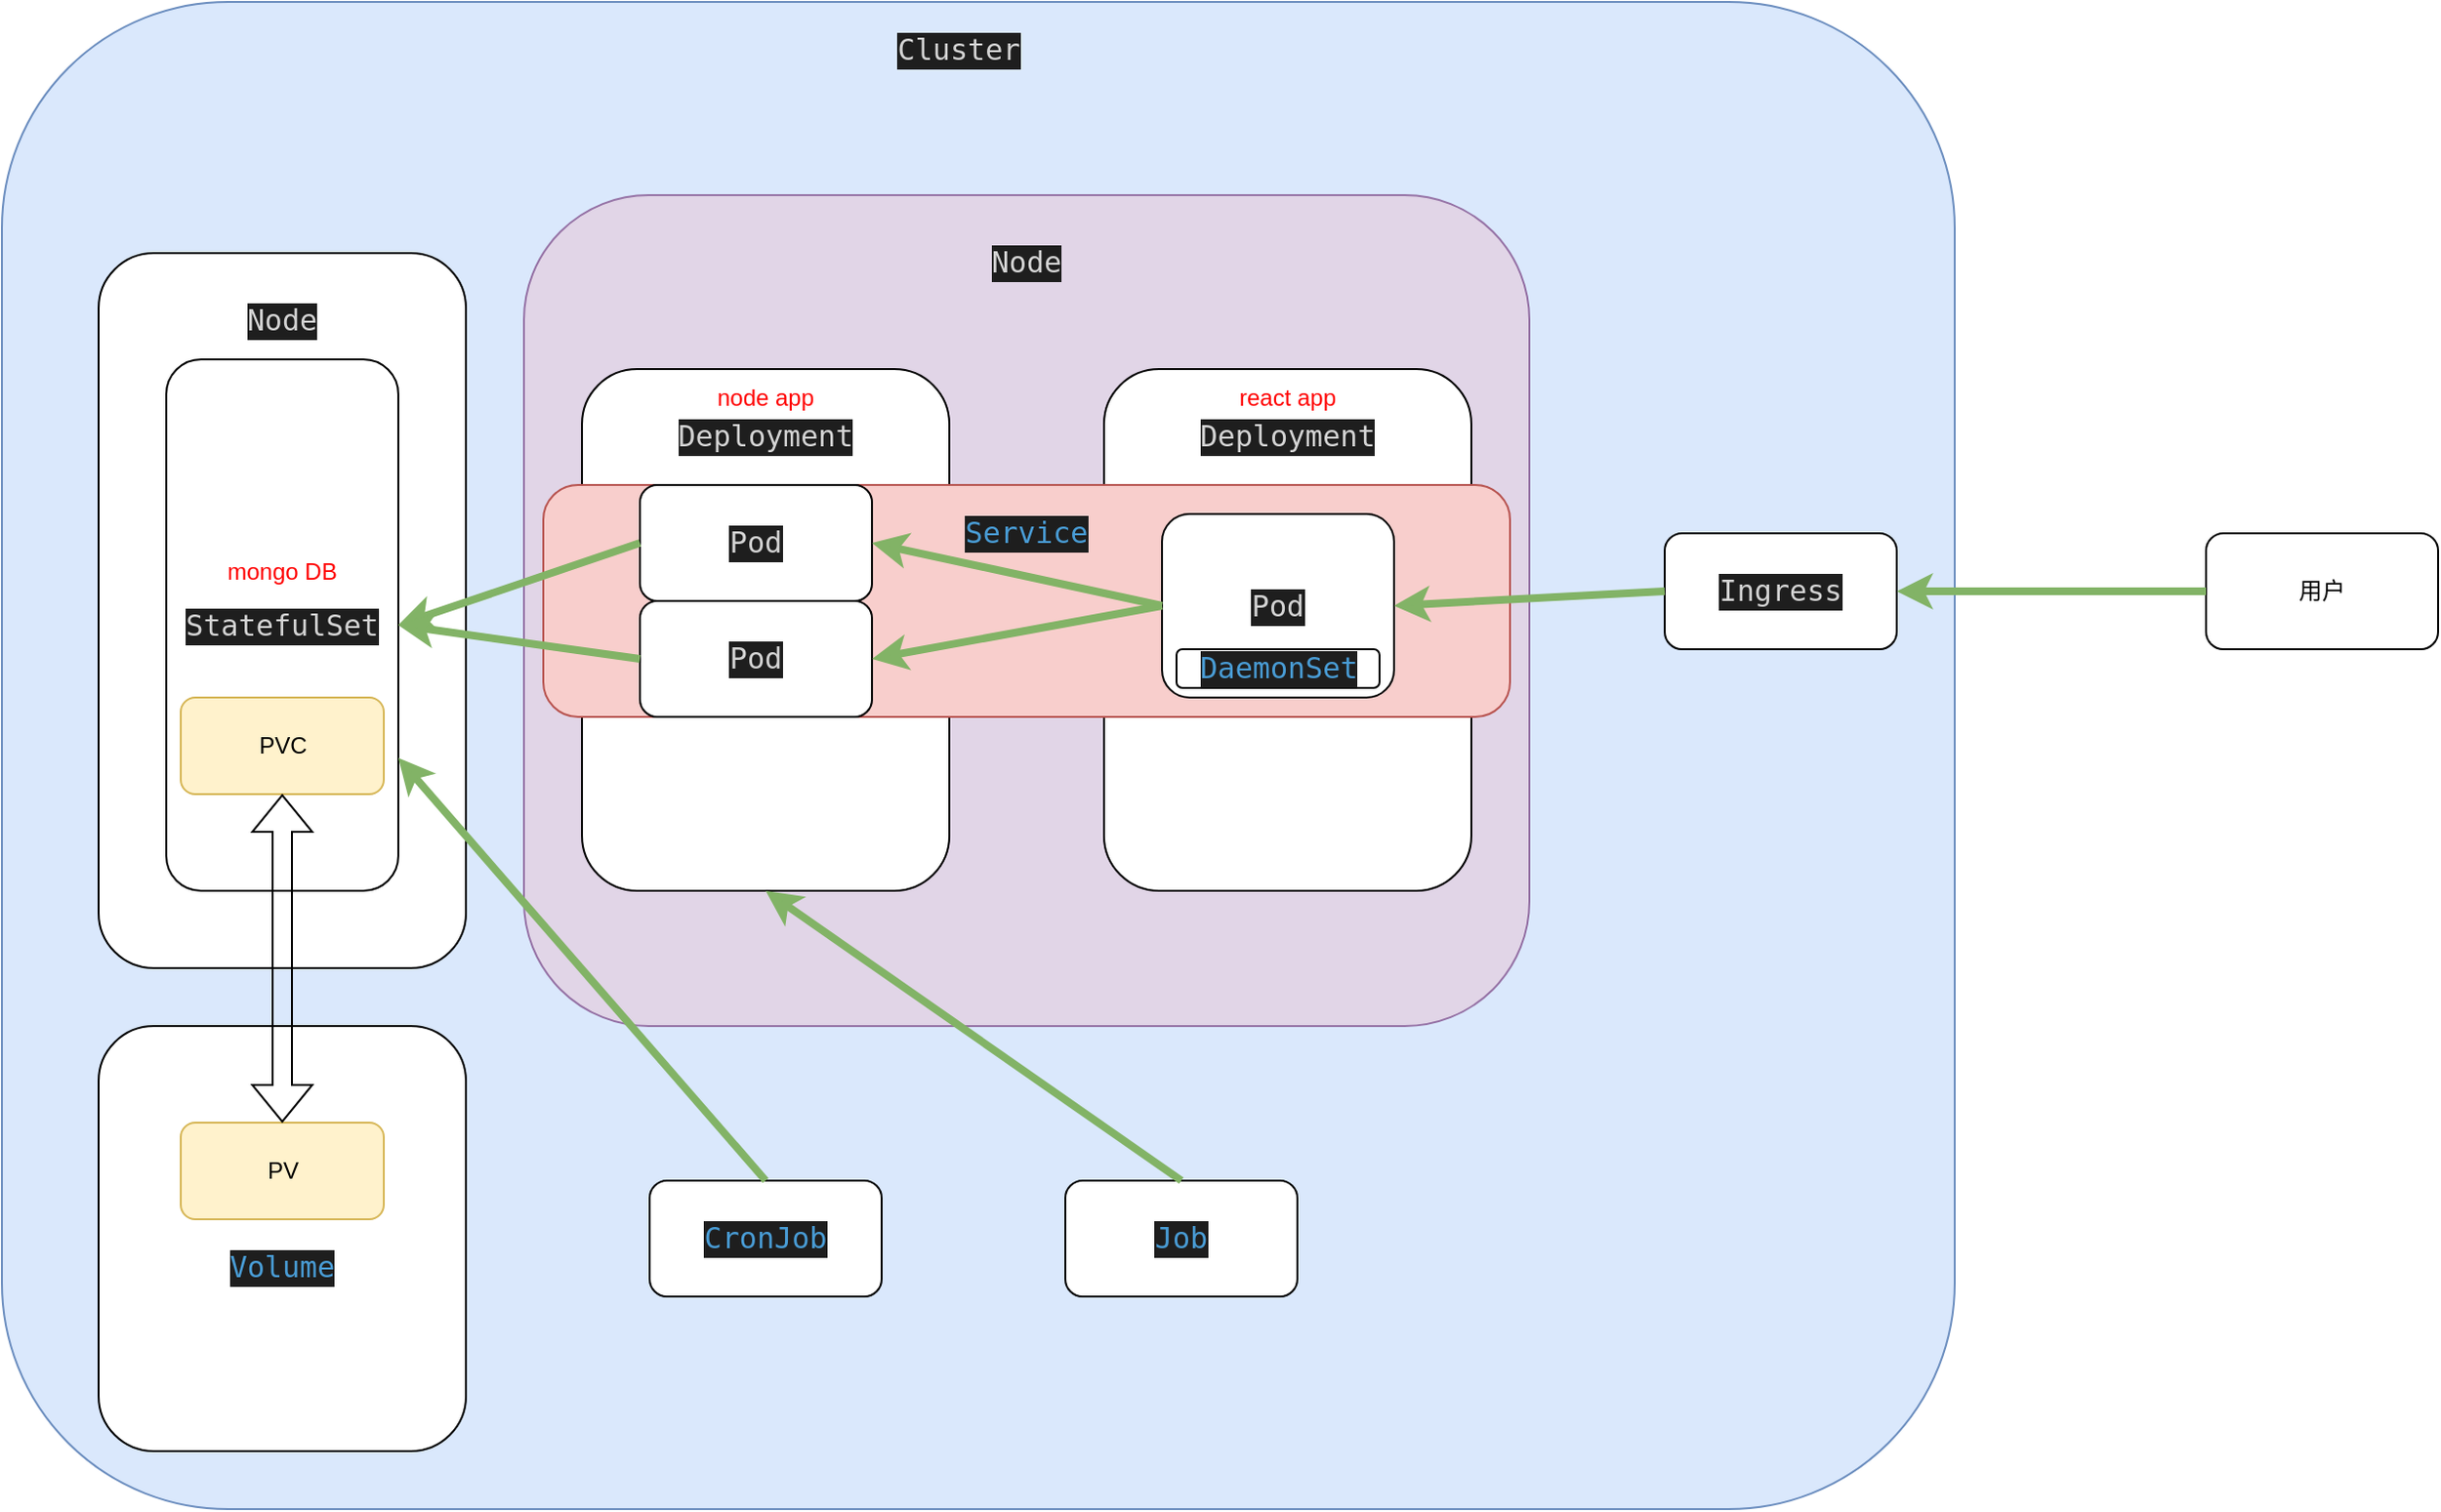 <mxfile version="24.5.1" type="device">
  <diagram id="6JMHkr2E9QF6M18AZY7D" name="Page-1">
    <mxGraphModel dx="1354" dy="769" grid="1" gridSize="10" guides="1" tooltips="1" connect="1" arrows="1" fold="1" page="1" pageScale="1" pageWidth="850" pageHeight="1100" math="0" shadow="0">
      <root>
        <mxCell id="0" />
        <mxCell id="1" parent="0" />
        <mxCell id="2" value="" style="rounded=1;whiteSpace=wrap;html=1;fillColor=#dae8fc;strokeColor=#6c8ebf;" parent="1" vertex="1">
          <mxGeometry x="10" y="70" width="1010" height="780" as="geometry" />
        </mxCell>
        <mxCell id="3" value="&lt;div style=&quot;background-color:#1e1e1e;color:#d4d4d4&quot;&gt;&lt;pre style=&quot;font-family:&#39;JetBrains Mono&#39;,monospace;font-size:11.3pt;&quot;&gt;Cluster&lt;/pre&gt;&lt;/div&gt;" style="text;html=1;strokeColor=none;fillColor=none;align=center;verticalAlign=middle;whiteSpace=wrap;rounded=0;" parent="1" vertex="1">
          <mxGeometry x="475" y="80" width="60" height="30" as="geometry" />
        </mxCell>
        <mxCell id="4" value="" style="rounded=1;whiteSpace=wrap;html=1;" parent="1" vertex="1">
          <mxGeometry x="1150" y="345" width="120" height="60" as="geometry" />
        </mxCell>
        <mxCell id="DgPdLoF4uGug2r_2SnVV-37" value="" style="rounded=1;whiteSpace=wrap;html=1;fillColor=#e1d5e7;strokeColor=#9673a6;" parent="1" vertex="1">
          <mxGeometry x="280" y="170" width="520" height="430" as="geometry" />
        </mxCell>
        <mxCell id="5" value="用户" style="text;html=1;strokeColor=none;fillColor=none;align=center;verticalAlign=middle;whiteSpace=wrap;rounded=0;" parent="1" vertex="1">
          <mxGeometry x="1180" y="360" width="60" height="30" as="geometry" />
        </mxCell>
        <mxCell id="7" value="" style="rounded=1;whiteSpace=wrap;html=1;" parent="1" vertex="1">
          <mxGeometry x="870" y="345" width="120" height="60" as="geometry" />
        </mxCell>
        <mxCell id="8" value="&lt;div style=&quot;background-color:#1e1e1e;color:#d4d4d4&quot;&gt;&lt;pre style=&quot;font-family:&#39;JetBrains Mono&#39;,monospace;font-size:11.3pt;&quot;&gt;Ingress&lt;/pre&gt;&lt;/div&gt;" style="text;html=1;strokeColor=none;fillColor=none;align=center;verticalAlign=middle;whiteSpace=wrap;rounded=0;" parent="1" vertex="1">
          <mxGeometry x="900" y="360" width="60" height="30" as="geometry" />
        </mxCell>
        <mxCell id="9" value="" style="rounded=1;whiteSpace=wrap;html=1;" parent="1" vertex="1">
          <mxGeometry x="60" y="200" width="190" height="370" as="geometry" />
        </mxCell>
        <mxCell id="10" value="" style="rounded=1;whiteSpace=wrap;html=1;" parent="1" vertex="1">
          <mxGeometry x="310" y="260" width="190" height="270" as="geometry" />
        </mxCell>
        <mxCell id="11" value="" style="rounded=1;whiteSpace=wrap;html=1;" parent="1" vertex="1">
          <mxGeometry x="580" y="260" width="190" height="270" as="geometry" />
        </mxCell>
        <mxCell id="12" value="&lt;div style=&quot;background-color:#1e1e1e;color:#d4d4d4&quot;&gt;&lt;pre style=&quot;font-family:&#39;JetBrains Mono&#39;,monospace;font-size:11.3pt;&quot;&gt;Node&lt;/pre&gt;&lt;/div&gt;" style="text;html=1;strokeColor=none;fillColor=none;align=center;verticalAlign=middle;whiteSpace=wrap;rounded=0;" parent="1" vertex="1">
          <mxGeometry x="125" y="220" width="60" height="30" as="geometry" />
        </mxCell>
        <mxCell id="13" value="&lt;div style=&quot;background-color:#1e1e1e;color:#d4d4d4&quot;&gt;&lt;pre style=&quot;font-family:&#39;JetBrains Mono&#39;,monospace;font-size:11.3pt;&quot;&gt;&lt;pre style=&quot;font-size: 11.3pt; font-family: &amp;quot;JetBrains Mono&amp;quot;, monospace;&quot;&gt;Deployment&lt;/pre&gt;&lt;/pre&gt;&lt;/div&gt;" style="text;html=1;strokeColor=none;fillColor=none;align=center;verticalAlign=middle;whiteSpace=wrap;rounded=0;" parent="1" vertex="1">
          <mxGeometry x="375" y="280" width="60" height="30" as="geometry" />
        </mxCell>
        <mxCell id="14" value="&lt;div style=&quot;background-color:#1e1e1e;color:#d4d4d4&quot;&gt;&lt;pre style=&quot;font-family:&#39;JetBrains Mono&#39;,monospace;font-size:11.3pt;&quot;&gt;&lt;pre style=&quot;font-family: &amp;quot;JetBrains Mono&amp;quot;, monospace; font-size: 11.3pt;&quot;&gt;Deployment&lt;/pre&gt;&lt;/pre&gt;&lt;/div&gt;" style="text;html=1;strokeColor=none;fillColor=none;align=center;verticalAlign=middle;whiteSpace=wrap;rounded=0;" parent="1" vertex="1">
          <mxGeometry x="645" y="280" width="60" height="30" as="geometry" />
        </mxCell>
        <mxCell id="19" value="" style="rounded=1;whiteSpace=wrap;html=1;fillColor=#f8cecc;strokeColor=#b85450;" parent="1" vertex="1">
          <mxGeometry x="290" y="320" width="500" height="120" as="geometry" />
        </mxCell>
        <mxCell id="15" value="&lt;div style=&quot;background-color:#1e1e1e;color:#d4d4d4&quot;&gt;&lt;pre style=&quot;font-family:&#39;JetBrains Mono&#39;,monospace;font-size:11.3pt;&quot;&gt;Pod&lt;/pre&gt;&lt;/div&gt;" style="rounded=1;whiteSpace=wrap;html=1;" parent="1" vertex="1">
          <mxGeometry x="610" y="335" width="120" height="95" as="geometry" />
        </mxCell>
        <mxCell id="16" value="&lt;div style=&quot;background-color:#1e1e1e;color:#d4d4d4&quot;&gt;&lt;pre style=&quot;font-family:&#39;JetBrains Mono&#39;,monospace;font-size:11.3pt;&quot;&gt;&lt;div&gt;&lt;pre style=&quot;font-family:&#39;JetBrains Mono&#39;,monospace;font-size:11.3pt;&quot;&gt;StatefulSet&lt;/pre&gt;&lt;/div&gt;&lt;/pre&gt;&lt;/div&gt;" style="rounded=1;whiteSpace=wrap;html=1;" parent="1" vertex="1">
          <mxGeometry x="95" y="255" width="120" height="275" as="geometry" />
        </mxCell>
        <mxCell id="DgPdLoF4uGug2r_2SnVV-19" value="&lt;font color=&quot;#ff0000&quot;&gt;react app&lt;/font&gt;" style="text;html=1;align=center;verticalAlign=middle;whiteSpace=wrap;rounded=0;" parent="1" vertex="1">
          <mxGeometry x="645" y="260" width="60" height="30" as="geometry" />
        </mxCell>
        <mxCell id="DgPdLoF4uGug2r_2SnVV-20" value="&lt;font color=&quot;#ff0000&quot;&gt;mongo DB&lt;/font&gt;" style="text;html=1;align=center;verticalAlign=middle;whiteSpace=wrap;rounded=0;" parent="1" vertex="1">
          <mxGeometry x="125" y="350" width="60" height="30" as="geometry" />
        </mxCell>
        <mxCell id="DgPdLoF4uGug2r_2SnVV-21" value="&lt;div style=&quot;background-color:#1e1e1e;color:#d4d4d4&quot;&gt;&lt;pre style=&quot;font-family:&#39;JetBrains Mono&#39;,monospace;font-size:11.3pt;&quot;&gt;Pod&lt;/pre&gt;&lt;/div&gt;" style="rounded=1;whiteSpace=wrap;html=1;" parent="1" vertex="1">
          <mxGeometry x="340" y="320" width="120" height="60" as="geometry" />
        </mxCell>
        <mxCell id="DgPdLoF4uGug2r_2SnVV-23" value="&lt;font color=&quot;#ff0000&quot;&gt;node app&lt;/font&gt;" style="text;html=1;align=center;verticalAlign=middle;whiteSpace=wrap;rounded=0;" parent="1" vertex="1">
          <mxGeometry x="375" y="260" width="60" height="30" as="geometry" />
        </mxCell>
        <mxCell id="DgPdLoF4uGug2r_2SnVV-24" value="PVC" style="rounded=1;whiteSpace=wrap;html=1;fillColor=#fff2cc;strokeColor=#d6b656;" parent="1" vertex="1">
          <mxGeometry x="102.5" y="430" width="105" height="50" as="geometry" />
        </mxCell>
        <mxCell id="DgPdLoF4uGug2r_2SnVV-27" value="" style="rounded=1;whiteSpace=wrap;html=1;" parent="1" vertex="1">
          <mxGeometry x="60" y="600" width="190" height="220" as="geometry" />
        </mxCell>
        <mxCell id="DgPdLoF4uGug2r_2SnVV-25" value="PV" style="rounded=1;whiteSpace=wrap;html=1;fillColor=#fff2cc;strokeColor=#d6b656;" parent="1" vertex="1">
          <mxGeometry x="102.5" y="650" width="105" height="50" as="geometry" />
        </mxCell>
        <mxCell id="DgPdLoF4uGug2r_2SnVV-26" value="" style="shape=flexArrow;endArrow=classic;startArrow=classic;html=1;rounded=0;exitX=0.5;exitY=0;exitDx=0;exitDy=0;entryX=0.5;entryY=1;entryDx=0;entryDy=0;" parent="1" source="DgPdLoF4uGug2r_2SnVV-25" target="DgPdLoF4uGug2r_2SnVV-24" edge="1">
          <mxGeometry width="100" height="100" relative="1" as="geometry">
            <mxPoint x="60" y="580" as="sourcePoint" />
            <mxPoint x="160" y="480" as="targetPoint" />
          </mxGeometry>
        </mxCell>
        <mxCell id="DgPdLoF4uGug2r_2SnVV-28" value="&lt;div style=&quot;background-color:#1e1e1e;color:#d4d4d4&quot;&gt;&lt;pre style=&quot;font-family:&#39;JetBrains Mono&#39;,monospace;font-size:11.3pt;&quot;&gt;&lt;span style=&quot;color:#499cd5;&quot;&gt;Volume&lt;/span&gt;&lt;/pre&gt;&lt;/div&gt;" style="text;html=1;align=center;verticalAlign=middle;whiteSpace=wrap;rounded=0;" parent="1" vertex="1">
          <mxGeometry x="125" y="710" width="60" height="30" as="geometry" />
        </mxCell>
        <mxCell id="DgPdLoF4uGug2r_2SnVV-29" value="&lt;div style=&quot;background-color:#1e1e1e;color:#d4d4d4&quot;&gt;&lt;pre style=&quot;font-family:&#39;JetBrains Mono&#39;,monospace;font-size:11.3pt;&quot;&gt;&lt;span style=&quot;color:#499cd5;&quot;&gt;Service&lt;/span&gt;&lt;/pre&gt;&lt;/div&gt;" style="text;html=1;align=center;verticalAlign=middle;whiteSpace=wrap;rounded=0;" parent="1" vertex="1">
          <mxGeometry x="510" y="330" width="60" height="30" as="geometry" />
        </mxCell>
        <mxCell id="DgPdLoF4uGug2r_2SnVV-31" value="&lt;div style=&quot;background-color:#1e1e1e;color:#d4d4d4&quot;&gt;&lt;pre style=&quot;font-family:&#39;JetBrains Mono&#39;,monospace;font-size:11.3pt;&quot;&gt;&lt;span style=&quot;color:#499cd5;&quot;&gt;DaemonSet&lt;/span&gt;&lt;/pre&gt;&lt;/div&gt;" style="rounded=1;whiteSpace=wrap;html=1;" parent="1" vertex="1">
          <mxGeometry x="617.5" y="405" width="105" height="20" as="geometry" />
        </mxCell>
        <mxCell id="DgPdLoF4uGug2r_2SnVV-32" value="" style="endArrow=classic;html=1;rounded=0;exitX=0;exitY=0.5;exitDx=0;exitDy=0;entryX=1;entryY=0.5;entryDx=0;entryDy=0;strokeWidth=4;fillColor=#d5e8d4;strokeColor=#82b366;" parent="1" source="4" target="7" edge="1">
          <mxGeometry width="50" height="50" relative="1" as="geometry">
            <mxPoint x="950" y="490" as="sourcePoint" />
            <mxPoint x="1000" y="440" as="targetPoint" />
          </mxGeometry>
        </mxCell>
        <mxCell id="DgPdLoF4uGug2r_2SnVV-33" value="" style="endArrow=classic;html=1;rounded=0;exitX=0;exitY=0.5;exitDx=0;exitDy=0;entryX=1;entryY=0.5;entryDx=0;entryDy=0;strokeWidth=4;fillColor=#d5e8d4;strokeColor=#82b366;" parent="1" source="7" target="15" edge="1">
          <mxGeometry width="50" height="50" relative="1" as="geometry">
            <mxPoint x="1150" y="520" as="sourcePoint" />
            <mxPoint x="990" y="520" as="targetPoint" />
          </mxGeometry>
        </mxCell>
        <mxCell id="DgPdLoF4uGug2r_2SnVV-35" value="" style="endArrow=classic;html=1;rounded=0;exitX=0;exitY=0.5;exitDx=0;exitDy=0;entryX=1;entryY=0.5;entryDx=0;entryDy=0;strokeWidth=4;fillColor=#d5e8d4;strokeColor=#82b366;" parent="1" source="15" target="DgPdLoF4uGug2r_2SnVV-21" edge="1">
          <mxGeometry width="50" height="50" relative="1" as="geometry">
            <mxPoint x="880" y="385" as="sourcePoint" />
            <mxPoint x="745" y="390" as="targetPoint" />
          </mxGeometry>
        </mxCell>
        <mxCell id="DgPdLoF4uGug2r_2SnVV-36" value="" style="endArrow=classic;html=1;rounded=0;exitX=0;exitY=0.5;exitDx=0;exitDy=0;entryX=1;entryY=0.5;entryDx=0;entryDy=0;strokeWidth=4;fillColor=#d5e8d4;strokeColor=#82b366;" parent="1" source="DgPdLoF4uGug2r_2SnVV-21" target="16" edge="1">
          <mxGeometry width="50" height="50" relative="1" as="geometry">
            <mxPoint x="625" y="390" as="sourcePoint" />
            <mxPoint x="475" y="405" as="targetPoint" />
          </mxGeometry>
        </mxCell>
        <mxCell id="DgPdLoF4uGug2r_2SnVV-38" value="&lt;div style=&quot;background-color:#1e1e1e;color:#d4d4d4&quot;&gt;&lt;pre style=&quot;font-family:&#39;JetBrains Mono&#39;,monospace;font-size:11.3pt;&quot;&gt;Node&lt;/pre&gt;&lt;/div&gt;" style="text;html=1;strokeColor=none;fillColor=none;align=center;verticalAlign=middle;whiteSpace=wrap;rounded=0;" parent="1" vertex="1">
          <mxGeometry x="510" y="190" width="60" height="30" as="geometry" />
        </mxCell>
        <mxCell id="DgPdLoF4uGug2r_2SnVV-39" value="&lt;div style=&quot;background-color:#1e1e1e;color:#d4d4d4&quot;&gt;&lt;pre style=&quot;font-family:&#39;JetBrains Mono&#39;,monospace;font-size:11.3pt;&quot;&gt;&lt;span style=&quot;color:#499cd5;&quot;&gt;CronJob&lt;/span&gt;&lt;/pre&gt;&lt;/div&gt;" style="rounded=1;whiteSpace=wrap;html=1;" parent="1" vertex="1">
          <mxGeometry x="345" y="680" width="120" height="60" as="geometry" />
        </mxCell>
        <mxCell id="DgPdLoF4uGug2r_2SnVV-40" value="" style="endArrow=classic;html=1;rounded=0;exitX=0.5;exitY=0;exitDx=0;exitDy=0;entryX=1;entryY=0.75;entryDx=0;entryDy=0;strokeWidth=4;fillColor=#d5e8d4;strokeColor=#82b366;" parent="1" source="DgPdLoF4uGug2r_2SnVV-39" target="16" edge="1">
          <mxGeometry width="50" height="50" relative="1" as="geometry">
            <mxPoint x="880" y="385" as="sourcePoint" />
            <mxPoint x="745" y="390" as="targetPoint" />
          </mxGeometry>
        </mxCell>
        <mxCell id="DgPdLoF4uGug2r_2SnVV-42" value="&lt;div style=&quot;background-color:#1e1e1e;color:#d4d4d4&quot;&gt;&lt;pre style=&quot;font-family:&#39;JetBrains Mono&#39;,monospace;font-size:11.3pt;&quot;&gt;&lt;span style=&quot;color:#499cd5;&quot;&gt;Job&lt;/span&gt;&lt;/pre&gt;&lt;/div&gt;" style="rounded=1;whiteSpace=wrap;html=1;" parent="1" vertex="1">
          <mxGeometry x="560" y="680" width="120" height="60" as="geometry" />
        </mxCell>
        <mxCell id="DgPdLoF4uGug2r_2SnVV-43" value="" style="endArrow=classic;html=1;rounded=0;exitX=0.5;exitY=0;exitDx=0;exitDy=0;entryX=0.5;entryY=1;entryDx=0;entryDy=0;strokeWidth=4;fillColor=#d5e8d4;strokeColor=#82b366;" parent="1" source="DgPdLoF4uGug2r_2SnVV-42" target="10" edge="1">
          <mxGeometry width="50" height="50" relative="1" as="geometry">
            <mxPoint x="415" y="690" as="sourcePoint" />
            <mxPoint x="225" y="471" as="targetPoint" />
          </mxGeometry>
        </mxCell>
        <mxCell id="DgPdLoF4uGug2r_2SnVV-46" value="&lt;div style=&quot;background-color:#1e1e1e;color:#d4d4d4&quot;&gt;&lt;pre style=&quot;font-family:&#39;JetBrains Mono&#39;,monospace;font-size:11.3pt;&quot;&gt;Pod&lt;/pre&gt;&lt;/div&gt;" style="rounded=1;whiteSpace=wrap;html=1;" parent="1" vertex="1">
          <mxGeometry x="340" y="380" width="120" height="60" as="geometry" />
        </mxCell>
        <mxCell id="DgPdLoF4uGug2r_2SnVV-47" value="" style="endArrow=classic;html=1;rounded=0;exitX=0;exitY=0.5;exitDx=0;exitDy=0;entryX=1;entryY=0.5;entryDx=0;entryDy=0;strokeWidth=4;fillColor=#d5e8d4;strokeColor=#82b366;" parent="1" source="15" target="DgPdLoF4uGug2r_2SnVV-46" edge="1">
          <mxGeometry width="50" height="50" relative="1" as="geometry">
            <mxPoint x="620" y="375" as="sourcePoint" />
            <mxPoint x="470" y="360" as="targetPoint" />
          </mxGeometry>
        </mxCell>
        <mxCell id="DgPdLoF4uGug2r_2SnVV-48" value="" style="endArrow=classic;html=1;rounded=0;exitX=0;exitY=0.5;exitDx=0;exitDy=0;entryX=1;entryY=0.5;entryDx=0;entryDy=0;strokeWidth=4;fillColor=#d5e8d4;strokeColor=#82b366;" parent="1" source="DgPdLoF4uGug2r_2SnVV-46" target="16" edge="1">
          <mxGeometry width="50" height="50" relative="1" as="geometry">
            <mxPoint x="630" y="385" as="sourcePoint" />
            <mxPoint x="480" y="370" as="targetPoint" />
          </mxGeometry>
        </mxCell>
      </root>
    </mxGraphModel>
  </diagram>
</mxfile>
